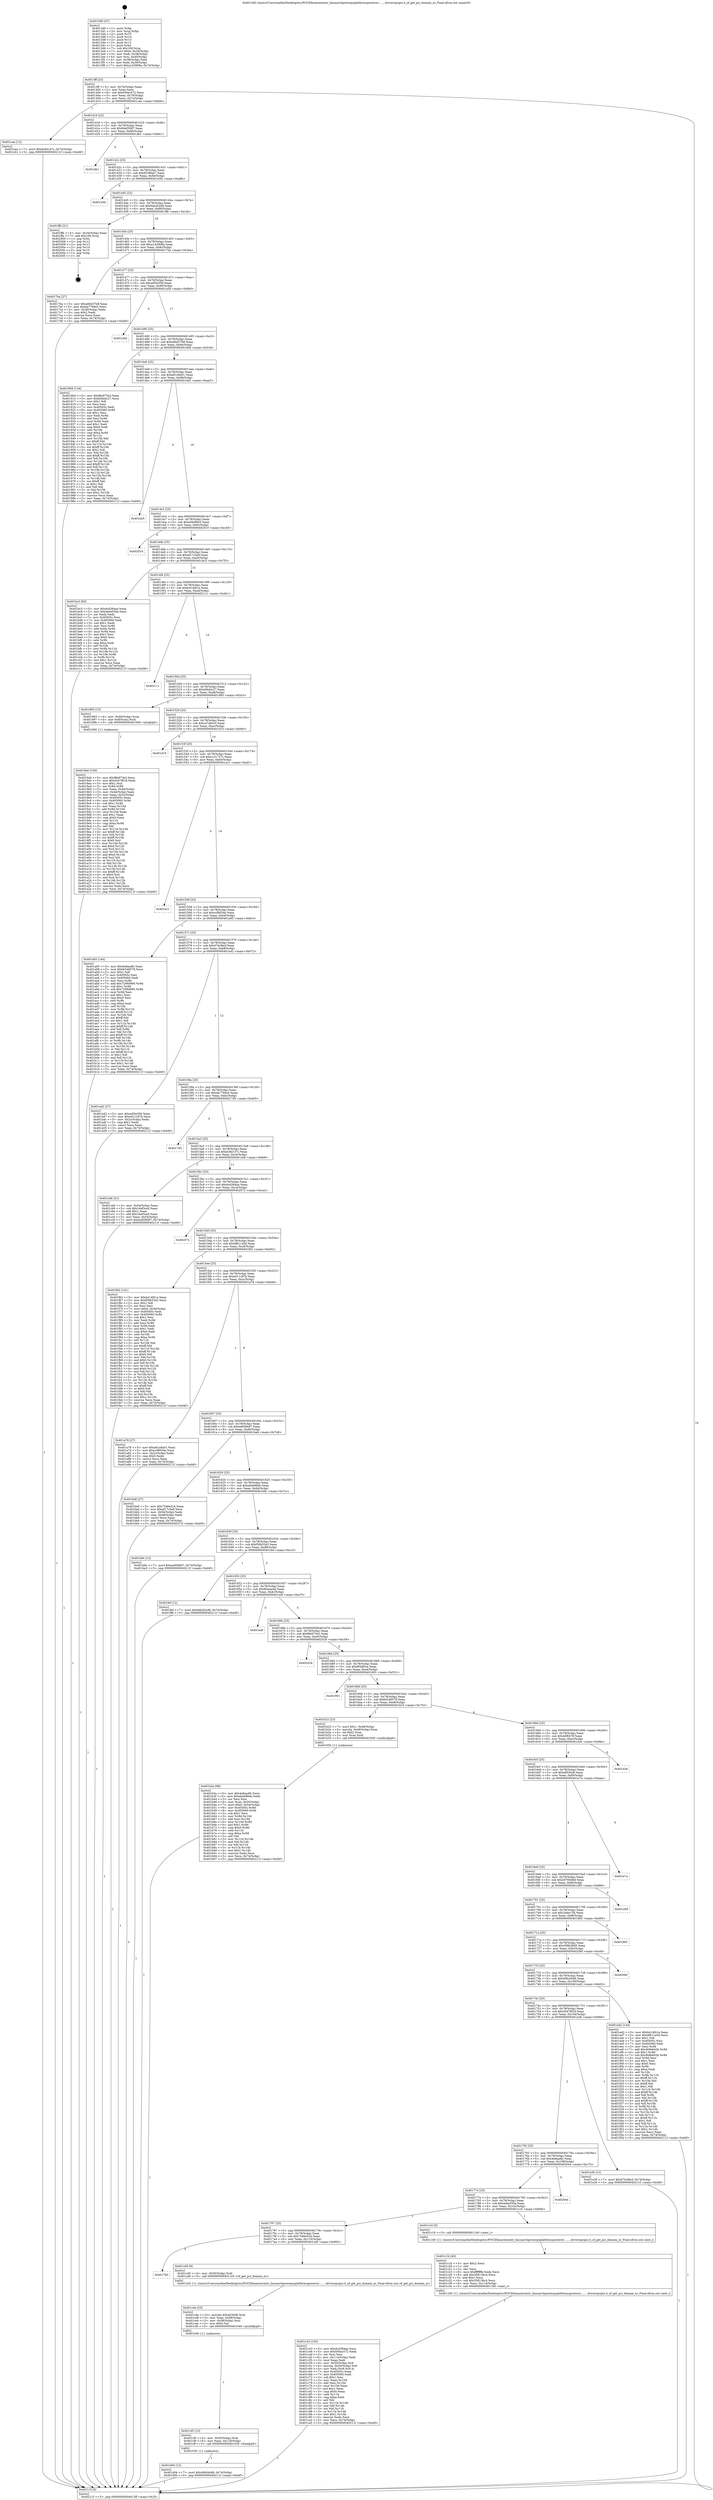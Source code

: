 digraph "0x4013d0" {
  label = "0x4013d0 (/mnt/c/Users/mathe/Desktop/tcc/POCII/binaries/extr_linuxarchpowerpcplatformspowernv........driverspcipci.h_of_get_pci_domain_nr_Final-ollvm.out::main(0))"
  labelloc = "t"
  node[shape=record]

  Entry [label="",width=0.3,height=0.3,shape=circle,fillcolor=black,style=filled]
  "0x4013ff" [label="{
     0x4013ff [23]\l
     | [instrs]\l
     &nbsp;&nbsp;0x4013ff \<+3\>: mov -0x74(%rbp),%eax\l
     &nbsp;&nbsp;0x401402 \<+2\>: mov %eax,%ecx\l
     &nbsp;&nbsp;0x401404 \<+6\>: sub $0x936ac572,%ecx\l
     &nbsp;&nbsp;0x40140a \<+3\>: mov %eax,-0x78(%rbp)\l
     &nbsp;&nbsp;0x40140d \<+3\>: mov %ecx,-0x7c(%rbp)\l
     &nbsp;&nbsp;0x401410 \<+6\>: je 0000000000401caa \<main+0x8da\>\l
  }"]
  "0x401caa" [label="{
     0x401caa [12]\l
     | [instrs]\l
     &nbsp;&nbsp;0x401caa \<+7\>: movl $0xdc8d147c,-0x74(%rbp)\l
     &nbsp;&nbsp;0x401cb1 \<+5\>: jmp 000000000040211f \<main+0xd4f\>\l
  }"]
  "0x401416" [label="{
     0x401416 [22]\l
     | [instrs]\l
     &nbsp;&nbsp;0x401416 \<+5\>: jmp 000000000040141b \<main+0x4b\>\l
     &nbsp;&nbsp;0x40141b \<+3\>: mov -0x78(%rbp),%eax\l
     &nbsp;&nbsp;0x40141e \<+5\>: sub $0x94ef39d7,%eax\l
     &nbsp;&nbsp;0x401423 \<+3\>: mov %eax,-0x80(%rbp)\l
     &nbsp;&nbsp;0x401426 \<+6\>: je 0000000000401db1 \<main+0x9e1\>\l
  }"]
  Exit [label="",width=0.3,height=0.3,shape=circle,fillcolor=black,style=filled,peripheries=2]
  "0x401db1" [label="{
     0x401db1\l
  }", style=dashed]
  "0x40142c" [label="{
     0x40142c [25]\l
     | [instrs]\l
     &nbsp;&nbsp;0x40142c \<+5\>: jmp 0000000000401431 \<main+0x61\>\l
     &nbsp;&nbsp;0x401431 \<+3\>: mov -0x78(%rbp),%eax\l
     &nbsp;&nbsp;0x401434 \<+5\>: sub $0x9538fae7,%eax\l
     &nbsp;&nbsp;0x401439 \<+6\>: mov %eax,-0x84(%rbp)\l
     &nbsp;&nbsp;0x40143f \<+6\>: je 0000000000401e5b \<main+0xa8b\>\l
  }"]
  "0x401d04" [label="{
     0x401d04 [12]\l
     | [instrs]\l
     &nbsp;&nbsp;0x401d04 \<+7\>: movl $0x406cb0d6,-0x74(%rbp)\l
     &nbsp;&nbsp;0x401d0b \<+5\>: jmp 000000000040211f \<main+0xd4f\>\l
  }"]
  "0x401e5b" [label="{
     0x401e5b\l
  }", style=dashed]
  "0x401445" [label="{
     0x401445 [25]\l
     | [instrs]\l
     &nbsp;&nbsp;0x401445 \<+5\>: jmp 000000000040144a \<main+0x7a\>\l
     &nbsp;&nbsp;0x40144a \<+3\>: mov -0x78(%rbp),%eax\l
     &nbsp;&nbsp;0x40144d \<+5\>: sub $0x9ab2b2d8,%eax\l
     &nbsp;&nbsp;0x401452 \<+6\>: mov %eax,-0x88(%rbp)\l
     &nbsp;&nbsp;0x401458 \<+6\>: je 0000000000401ffb \<main+0xc2b\>\l
  }"]
  "0x401cf5" [label="{
     0x401cf5 [15]\l
     | [instrs]\l
     &nbsp;&nbsp;0x401cf5 \<+4\>: mov -0x50(%rbp),%rdi\l
     &nbsp;&nbsp;0x401cf9 \<+6\>: mov %eax,-0x118(%rbp)\l
     &nbsp;&nbsp;0x401cff \<+5\>: call 0000000000401030 \<free@plt\>\l
     | [calls]\l
     &nbsp;&nbsp;0x401030 \{1\} (unknown)\l
  }"]
  "0x401ffb" [label="{
     0x401ffb [21]\l
     | [instrs]\l
     &nbsp;&nbsp;0x401ffb \<+3\>: mov -0x34(%rbp),%eax\l
     &nbsp;&nbsp;0x401ffe \<+7\>: add $0x108,%rsp\l
     &nbsp;&nbsp;0x402005 \<+1\>: pop %rbx\l
     &nbsp;&nbsp;0x402006 \<+2\>: pop %r12\l
     &nbsp;&nbsp;0x402008 \<+2\>: pop %r13\l
     &nbsp;&nbsp;0x40200a \<+2\>: pop %r14\l
     &nbsp;&nbsp;0x40200c \<+2\>: pop %r15\l
     &nbsp;&nbsp;0x40200e \<+1\>: pop %rbp\l
     &nbsp;&nbsp;0x40200f \<+1\>: ret\l
  }"]
  "0x40145e" [label="{
     0x40145e [25]\l
     | [instrs]\l
     &nbsp;&nbsp;0x40145e \<+5\>: jmp 0000000000401463 \<main+0x93\>\l
     &nbsp;&nbsp;0x401463 \<+3\>: mov -0x78(%rbp),%eax\l
     &nbsp;&nbsp;0x401466 \<+5\>: sub $0xa143908a,%eax\l
     &nbsp;&nbsp;0x40146b \<+6\>: mov %eax,-0x8c(%rbp)\l
     &nbsp;&nbsp;0x401471 \<+6\>: je 00000000004017ba \<main+0x3ea\>\l
  }"]
  "0x401cde" [label="{
     0x401cde [23]\l
     | [instrs]\l
     &nbsp;&nbsp;0x401cde \<+10\>: movabs $0x4030d6,%rdi\l
     &nbsp;&nbsp;0x401ce8 \<+3\>: mov %eax,-0x58(%rbp)\l
     &nbsp;&nbsp;0x401ceb \<+3\>: mov -0x58(%rbp),%esi\l
     &nbsp;&nbsp;0x401cee \<+2\>: mov $0x0,%al\l
     &nbsp;&nbsp;0x401cf0 \<+5\>: call 0000000000401040 \<printf@plt\>\l
     | [calls]\l
     &nbsp;&nbsp;0x401040 \{1\} (unknown)\l
  }"]
  "0x4017ba" [label="{
     0x4017ba [27]\l
     | [instrs]\l
     &nbsp;&nbsp;0x4017ba \<+5\>: mov $0xa6bd37b8,%eax\l
     &nbsp;&nbsp;0x4017bf \<+5\>: mov $0xda7794e5,%ecx\l
     &nbsp;&nbsp;0x4017c4 \<+3\>: mov -0x30(%rbp),%edx\l
     &nbsp;&nbsp;0x4017c7 \<+3\>: cmp $0x2,%edx\l
     &nbsp;&nbsp;0x4017ca \<+3\>: cmovne %ecx,%eax\l
     &nbsp;&nbsp;0x4017cd \<+3\>: mov %eax,-0x74(%rbp)\l
     &nbsp;&nbsp;0x4017d0 \<+5\>: jmp 000000000040211f \<main+0xd4f\>\l
  }"]
  "0x401477" [label="{
     0x401477 [25]\l
     | [instrs]\l
     &nbsp;&nbsp;0x401477 \<+5\>: jmp 000000000040147c \<main+0xac\>\l
     &nbsp;&nbsp;0x40147c \<+3\>: mov -0x78(%rbp),%eax\l
     &nbsp;&nbsp;0x40147f \<+5\>: sub $0xa4f3e356,%eax\l
     &nbsp;&nbsp;0x401484 \<+6\>: mov %eax,-0x90(%rbp)\l
     &nbsp;&nbsp;0x40148a \<+6\>: je 0000000000401a5d \<main+0x68d\>\l
  }"]
  "0x40211f" [label="{
     0x40211f [5]\l
     | [instrs]\l
     &nbsp;&nbsp;0x40211f \<+5\>: jmp 00000000004013ff \<main+0x2f\>\l
  }"]
  "0x4013d0" [label="{
     0x4013d0 [47]\l
     | [instrs]\l
     &nbsp;&nbsp;0x4013d0 \<+1\>: push %rbp\l
     &nbsp;&nbsp;0x4013d1 \<+3\>: mov %rsp,%rbp\l
     &nbsp;&nbsp;0x4013d4 \<+2\>: push %r15\l
     &nbsp;&nbsp;0x4013d6 \<+2\>: push %r14\l
     &nbsp;&nbsp;0x4013d8 \<+2\>: push %r13\l
     &nbsp;&nbsp;0x4013da \<+2\>: push %r12\l
     &nbsp;&nbsp;0x4013dc \<+1\>: push %rbx\l
     &nbsp;&nbsp;0x4013dd \<+7\>: sub $0x108,%rsp\l
     &nbsp;&nbsp;0x4013e4 \<+7\>: movl $0x0,-0x34(%rbp)\l
     &nbsp;&nbsp;0x4013eb \<+3\>: mov %edi,-0x38(%rbp)\l
     &nbsp;&nbsp;0x4013ee \<+4\>: mov %rsi,-0x40(%rbp)\l
     &nbsp;&nbsp;0x4013f2 \<+3\>: mov -0x38(%rbp),%edi\l
     &nbsp;&nbsp;0x4013f5 \<+3\>: mov %edi,-0x30(%rbp)\l
     &nbsp;&nbsp;0x4013f8 \<+7\>: movl $0xa143908a,-0x74(%rbp)\l
  }"]
  "0x4017b0" [label="{
     0x4017b0\l
  }", style=dashed]
  "0x401a5d" [label="{
     0x401a5d\l
  }", style=dashed]
  "0x401490" [label="{
     0x401490 [25]\l
     | [instrs]\l
     &nbsp;&nbsp;0x401490 \<+5\>: jmp 0000000000401495 \<main+0xc5\>\l
     &nbsp;&nbsp;0x401495 \<+3\>: mov -0x78(%rbp),%eax\l
     &nbsp;&nbsp;0x401498 \<+5\>: sub $0xa6bd37b8,%eax\l
     &nbsp;&nbsp;0x40149d \<+6\>: mov %eax,-0x94(%rbp)\l
     &nbsp;&nbsp;0x4014a3 \<+6\>: je 000000000040190d \<main+0x53d\>\l
  }"]
  "0x401cd5" [label="{
     0x401cd5 [9]\l
     | [instrs]\l
     &nbsp;&nbsp;0x401cd5 \<+4\>: mov -0x50(%rbp),%rdi\l
     &nbsp;&nbsp;0x401cd9 \<+5\>: call 00000000004013c0 \<of_get_pci_domain_nr\>\l
     | [calls]\l
     &nbsp;&nbsp;0x4013c0 \{1\} (/mnt/c/Users/mathe/Desktop/tcc/POCII/binaries/extr_linuxarchpowerpcplatformspowernv........driverspcipci.h_of_get_pci_domain_nr_Final-ollvm.out::of_get_pci_domain_nr)\l
  }"]
  "0x40190d" [label="{
     0x40190d [134]\l
     | [instrs]\l
     &nbsp;&nbsp;0x40190d \<+5\>: mov $0xf8e973e3,%eax\l
     &nbsp;&nbsp;0x401912 \<+5\>: mov $0xbf4d4c27,%ecx\l
     &nbsp;&nbsp;0x401917 \<+2\>: mov $0x1,%dl\l
     &nbsp;&nbsp;0x401919 \<+2\>: xor %esi,%esi\l
     &nbsp;&nbsp;0x40191b \<+7\>: mov 0x40505c,%edi\l
     &nbsp;&nbsp;0x401922 \<+8\>: mov 0x405060,%r8d\l
     &nbsp;&nbsp;0x40192a \<+3\>: sub $0x1,%esi\l
     &nbsp;&nbsp;0x40192d \<+3\>: mov %edi,%r9d\l
     &nbsp;&nbsp;0x401930 \<+3\>: add %esi,%r9d\l
     &nbsp;&nbsp;0x401933 \<+4\>: imul %r9d,%edi\l
     &nbsp;&nbsp;0x401937 \<+3\>: and $0x1,%edi\l
     &nbsp;&nbsp;0x40193a \<+3\>: cmp $0x0,%edi\l
     &nbsp;&nbsp;0x40193d \<+4\>: sete %r10b\l
     &nbsp;&nbsp;0x401941 \<+4\>: cmp $0xa,%r8d\l
     &nbsp;&nbsp;0x401945 \<+4\>: setl %r11b\l
     &nbsp;&nbsp;0x401949 \<+3\>: mov %r10b,%bl\l
     &nbsp;&nbsp;0x40194c \<+3\>: xor $0xff,%bl\l
     &nbsp;&nbsp;0x40194f \<+3\>: mov %r11b,%r14b\l
     &nbsp;&nbsp;0x401952 \<+4\>: xor $0xff,%r14b\l
     &nbsp;&nbsp;0x401956 \<+3\>: xor $0x1,%dl\l
     &nbsp;&nbsp;0x401959 \<+3\>: mov %bl,%r15b\l
     &nbsp;&nbsp;0x40195c \<+4\>: and $0xff,%r15b\l
     &nbsp;&nbsp;0x401960 \<+3\>: and %dl,%r10b\l
     &nbsp;&nbsp;0x401963 \<+3\>: mov %r14b,%r12b\l
     &nbsp;&nbsp;0x401966 \<+4\>: and $0xff,%r12b\l
     &nbsp;&nbsp;0x40196a \<+3\>: and %dl,%r11b\l
     &nbsp;&nbsp;0x40196d \<+3\>: or %r10b,%r15b\l
     &nbsp;&nbsp;0x401970 \<+3\>: or %r11b,%r12b\l
     &nbsp;&nbsp;0x401973 \<+3\>: xor %r12b,%r15b\l
     &nbsp;&nbsp;0x401976 \<+3\>: or %r14b,%bl\l
     &nbsp;&nbsp;0x401979 \<+3\>: xor $0xff,%bl\l
     &nbsp;&nbsp;0x40197c \<+3\>: or $0x1,%dl\l
     &nbsp;&nbsp;0x40197f \<+2\>: and %dl,%bl\l
     &nbsp;&nbsp;0x401981 \<+3\>: or %bl,%r15b\l
     &nbsp;&nbsp;0x401984 \<+4\>: test $0x1,%r15b\l
     &nbsp;&nbsp;0x401988 \<+3\>: cmovne %ecx,%eax\l
     &nbsp;&nbsp;0x40198b \<+3\>: mov %eax,-0x74(%rbp)\l
     &nbsp;&nbsp;0x40198e \<+5\>: jmp 000000000040211f \<main+0xd4f\>\l
  }"]
  "0x4014a9" [label="{
     0x4014a9 [25]\l
     | [instrs]\l
     &nbsp;&nbsp;0x4014a9 \<+5\>: jmp 00000000004014ae \<main+0xde\>\l
     &nbsp;&nbsp;0x4014ae \<+3\>: mov -0x78(%rbp),%eax\l
     &nbsp;&nbsp;0x4014b1 \<+5\>: sub $0xa81a9a01,%eax\l
     &nbsp;&nbsp;0x4014b6 \<+6\>: mov %eax,-0x98(%rbp)\l
     &nbsp;&nbsp;0x4014bc \<+6\>: je 0000000000401eb5 \<main+0xae5\>\l
  }"]
  "0x401c43" [label="{
     0x401c43 [103]\l
     | [instrs]\l
     &nbsp;&nbsp;0x401c43 \<+5\>: mov $0xdcd384ae,%ecx\l
     &nbsp;&nbsp;0x401c48 \<+5\>: mov $0x936ac572,%edx\l
     &nbsp;&nbsp;0x401c4d \<+2\>: xor %esi,%esi\l
     &nbsp;&nbsp;0x401c4f \<+6\>: mov -0x114(%rbp),%edi\l
     &nbsp;&nbsp;0x401c55 \<+3\>: imul %eax,%edi\l
     &nbsp;&nbsp;0x401c58 \<+4\>: mov -0x50(%rbp),%r8\l
     &nbsp;&nbsp;0x401c5c \<+4\>: movslq -0x54(%rbp),%r9\l
     &nbsp;&nbsp;0x401c60 \<+4\>: mov %edi,(%r8,%r9,4)\l
     &nbsp;&nbsp;0x401c64 \<+7\>: mov 0x40505c,%eax\l
     &nbsp;&nbsp;0x401c6b \<+7\>: mov 0x405060,%edi\l
     &nbsp;&nbsp;0x401c72 \<+3\>: sub $0x1,%esi\l
     &nbsp;&nbsp;0x401c75 \<+3\>: mov %eax,%r10d\l
     &nbsp;&nbsp;0x401c78 \<+3\>: add %esi,%r10d\l
     &nbsp;&nbsp;0x401c7b \<+4\>: imul %r10d,%eax\l
     &nbsp;&nbsp;0x401c7f \<+3\>: and $0x1,%eax\l
     &nbsp;&nbsp;0x401c82 \<+3\>: cmp $0x0,%eax\l
     &nbsp;&nbsp;0x401c85 \<+4\>: sete %r11b\l
     &nbsp;&nbsp;0x401c89 \<+3\>: cmp $0xa,%edi\l
     &nbsp;&nbsp;0x401c8c \<+3\>: setl %bl\l
     &nbsp;&nbsp;0x401c8f \<+3\>: mov %r11b,%r14b\l
     &nbsp;&nbsp;0x401c92 \<+3\>: and %bl,%r14b\l
     &nbsp;&nbsp;0x401c95 \<+3\>: xor %bl,%r11b\l
     &nbsp;&nbsp;0x401c98 \<+3\>: or %r11b,%r14b\l
     &nbsp;&nbsp;0x401c9b \<+4\>: test $0x1,%r14b\l
     &nbsp;&nbsp;0x401c9f \<+3\>: cmovne %edx,%ecx\l
     &nbsp;&nbsp;0x401ca2 \<+3\>: mov %ecx,-0x74(%rbp)\l
     &nbsp;&nbsp;0x401ca5 \<+5\>: jmp 000000000040211f \<main+0xd4f\>\l
  }"]
  "0x401eb5" [label="{
     0x401eb5\l
  }", style=dashed]
  "0x4014c2" [label="{
     0x4014c2 [25]\l
     | [instrs]\l
     &nbsp;&nbsp;0x4014c2 \<+5\>: jmp 00000000004014c7 \<main+0xf7\>\l
     &nbsp;&nbsp;0x4014c7 \<+3\>: mov -0x78(%rbp),%eax\l
     &nbsp;&nbsp;0x4014ca \<+5\>: sub $0xa94df9e3,%eax\l
     &nbsp;&nbsp;0x4014cf \<+6\>: mov %eax,-0x9c(%rbp)\l
     &nbsp;&nbsp;0x4014d5 \<+6\>: je 0000000000402010 \<main+0xc40\>\l
  }"]
  "0x401c1b" [label="{
     0x401c1b [40]\l
     | [instrs]\l
     &nbsp;&nbsp;0x401c1b \<+5\>: mov $0x2,%ecx\l
     &nbsp;&nbsp;0x401c20 \<+1\>: cltd\l
     &nbsp;&nbsp;0x401c21 \<+2\>: idiv %ecx\l
     &nbsp;&nbsp;0x401c23 \<+6\>: imul $0xfffffffe,%edx,%ecx\l
     &nbsp;&nbsp;0x401c29 \<+6\>: add $0x358136c4,%ecx\l
     &nbsp;&nbsp;0x401c2f \<+3\>: add $0x1,%ecx\l
     &nbsp;&nbsp;0x401c32 \<+6\>: sub $0x358136c4,%ecx\l
     &nbsp;&nbsp;0x401c38 \<+6\>: mov %ecx,-0x114(%rbp)\l
     &nbsp;&nbsp;0x401c3e \<+5\>: call 0000000000401160 \<next_i\>\l
     | [calls]\l
     &nbsp;&nbsp;0x401160 \{1\} (/mnt/c/Users/mathe/Desktop/tcc/POCII/binaries/extr_linuxarchpowerpcplatformspowernv........driverspcipci.h_of_get_pci_domain_nr_Final-ollvm.out::next_i)\l
  }"]
  "0x402010" [label="{
     0x402010\l
  }", style=dashed]
  "0x4014db" [label="{
     0x4014db [25]\l
     | [instrs]\l
     &nbsp;&nbsp;0x4014db \<+5\>: jmp 00000000004014e0 \<main+0x110\>\l
     &nbsp;&nbsp;0x4014e0 \<+3\>: mov -0x78(%rbp),%eax\l
     &nbsp;&nbsp;0x4014e3 \<+5\>: sub $0xaf17c5a9,%eax\l
     &nbsp;&nbsp;0x4014e8 \<+6\>: mov %eax,-0xa0(%rbp)\l
     &nbsp;&nbsp;0x4014ee \<+6\>: je 0000000000401bc3 \<main+0x7f3\>\l
  }"]
  "0x401797" [label="{
     0x401797 [25]\l
     | [instrs]\l
     &nbsp;&nbsp;0x401797 \<+5\>: jmp 000000000040179c \<main+0x3cc\>\l
     &nbsp;&nbsp;0x40179c \<+3\>: mov -0x78(%rbp),%eax\l
     &nbsp;&nbsp;0x40179f \<+5\>: sub $0x7346e524,%eax\l
     &nbsp;&nbsp;0x4017a4 \<+6\>: mov %eax,-0x110(%rbp)\l
     &nbsp;&nbsp;0x4017aa \<+6\>: je 0000000000401cd5 \<main+0x905\>\l
  }"]
  "0x401bc3" [label="{
     0x401bc3 [83]\l
     | [instrs]\l
     &nbsp;&nbsp;0x401bc3 \<+5\>: mov $0xdcd384ae,%eax\l
     &nbsp;&nbsp;0x401bc8 \<+5\>: mov $0x4eba550a,%ecx\l
     &nbsp;&nbsp;0x401bcd \<+2\>: xor %edx,%edx\l
     &nbsp;&nbsp;0x401bcf \<+7\>: mov 0x40505c,%esi\l
     &nbsp;&nbsp;0x401bd6 \<+7\>: mov 0x405060,%edi\l
     &nbsp;&nbsp;0x401bdd \<+3\>: sub $0x1,%edx\l
     &nbsp;&nbsp;0x401be0 \<+3\>: mov %esi,%r8d\l
     &nbsp;&nbsp;0x401be3 \<+3\>: add %edx,%r8d\l
     &nbsp;&nbsp;0x401be6 \<+4\>: imul %r8d,%esi\l
     &nbsp;&nbsp;0x401bea \<+3\>: and $0x1,%esi\l
     &nbsp;&nbsp;0x401bed \<+3\>: cmp $0x0,%esi\l
     &nbsp;&nbsp;0x401bf0 \<+4\>: sete %r9b\l
     &nbsp;&nbsp;0x401bf4 \<+3\>: cmp $0xa,%edi\l
     &nbsp;&nbsp;0x401bf7 \<+4\>: setl %r10b\l
     &nbsp;&nbsp;0x401bfb \<+3\>: mov %r9b,%r11b\l
     &nbsp;&nbsp;0x401bfe \<+3\>: and %r10b,%r11b\l
     &nbsp;&nbsp;0x401c01 \<+3\>: xor %r10b,%r9b\l
     &nbsp;&nbsp;0x401c04 \<+3\>: or %r9b,%r11b\l
     &nbsp;&nbsp;0x401c07 \<+4\>: test $0x1,%r11b\l
     &nbsp;&nbsp;0x401c0b \<+3\>: cmovne %ecx,%eax\l
     &nbsp;&nbsp;0x401c0e \<+3\>: mov %eax,-0x74(%rbp)\l
     &nbsp;&nbsp;0x401c11 \<+5\>: jmp 000000000040211f \<main+0xd4f\>\l
  }"]
  "0x4014f4" [label="{
     0x4014f4 [25]\l
     | [instrs]\l
     &nbsp;&nbsp;0x4014f4 \<+5\>: jmp 00000000004014f9 \<main+0x129\>\l
     &nbsp;&nbsp;0x4014f9 \<+3\>: mov -0x78(%rbp),%eax\l
     &nbsp;&nbsp;0x4014fc \<+5\>: sub $0xb414f41a,%eax\l
     &nbsp;&nbsp;0x401501 \<+6\>: mov %eax,-0xa4(%rbp)\l
     &nbsp;&nbsp;0x401507 \<+6\>: je 0000000000402111 \<main+0xd41\>\l
  }"]
  "0x401c16" [label="{
     0x401c16 [5]\l
     | [instrs]\l
     &nbsp;&nbsp;0x401c16 \<+5\>: call 0000000000401160 \<next_i\>\l
     | [calls]\l
     &nbsp;&nbsp;0x401160 \{1\} (/mnt/c/Users/mathe/Desktop/tcc/POCII/binaries/extr_linuxarchpowerpcplatformspowernv........driverspcipci.h_of_get_pci_domain_nr_Final-ollvm.out::next_i)\l
  }"]
  "0x402111" [label="{
     0x402111\l
  }", style=dashed]
  "0x40150d" [label="{
     0x40150d [25]\l
     | [instrs]\l
     &nbsp;&nbsp;0x40150d \<+5\>: jmp 0000000000401512 \<main+0x142\>\l
     &nbsp;&nbsp;0x401512 \<+3\>: mov -0x78(%rbp),%eax\l
     &nbsp;&nbsp;0x401515 \<+5\>: sub $0xbf4d4c27,%eax\l
     &nbsp;&nbsp;0x40151a \<+6\>: mov %eax,-0xa8(%rbp)\l
     &nbsp;&nbsp;0x401520 \<+6\>: je 0000000000401993 \<main+0x5c3\>\l
  }"]
  "0x40177e" [label="{
     0x40177e [25]\l
     | [instrs]\l
     &nbsp;&nbsp;0x40177e \<+5\>: jmp 0000000000401783 \<main+0x3b3\>\l
     &nbsp;&nbsp;0x401783 \<+3\>: mov -0x78(%rbp),%eax\l
     &nbsp;&nbsp;0x401786 \<+5\>: sub $0x4eba550a,%eax\l
     &nbsp;&nbsp;0x40178b \<+6\>: mov %eax,-0x10c(%rbp)\l
     &nbsp;&nbsp;0x401791 \<+6\>: je 0000000000401c16 \<main+0x846\>\l
  }"]
  "0x401993" [label="{
     0x401993 [13]\l
     | [instrs]\l
     &nbsp;&nbsp;0x401993 \<+4\>: mov -0x40(%rbp),%rax\l
     &nbsp;&nbsp;0x401997 \<+4\>: mov 0x8(%rax),%rdi\l
     &nbsp;&nbsp;0x40199b \<+5\>: call 0000000000401060 \<atoi@plt\>\l
     | [calls]\l
     &nbsp;&nbsp;0x401060 \{1\} (unknown)\l
  }"]
  "0x401526" [label="{
     0x401526 [25]\l
     | [instrs]\l
     &nbsp;&nbsp;0x401526 \<+5\>: jmp 000000000040152b \<main+0x15b\>\l
     &nbsp;&nbsp;0x40152b \<+3\>: mov -0x78(%rbp),%eax\l
     &nbsp;&nbsp;0x40152e \<+5\>: sub $0xca7a83c5,%eax\l
     &nbsp;&nbsp;0x401533 \<+6\>: mov %eax,-0xac(%rbp)\l
     &nbsp;&nbsp;0x401539 \<+6\>: je 0000000000401d10 \<main+0x940\>\l
  }"]
  "0x4019a0" [label="{
     0x4019a0 [150]\l
     | [instrs]\l
     &nbsp;&nbsp;0x4019a0 \<+5\>: mov $0xf8e973e3,%ecx\l
     &nbsp;&nbsp;0x4019a5 \<+5\>: mov $0x45d78f18,%edx\l
     &nbsp;&nbsp;0x4019aa \<+3\>: mov $0x1,%sil\l
     &nbsp;&nbsp;0x4019ad \<+3\>: xor %r8d,%r8d\l
     &nbsp;&nbsp;0x4019b0 \<+3\>: mov %eax,-0x44(%rbp)\l
     &nbsp;&nbsp;0x4019b3 \<+3\>: mov -0x44(%rbp),%eax\l
     &nbsp;&nbsp;0x4019b6 \<+3\>: mov %eax,-0x2c(%rbp)\l
     &nbsp;&nbsp;0x4019b9 \<+7\>: mov 0x40505c,%eax\l
     &nbsp;&nbsp;0x4019c0 \<+8\>: mov 0x405060,%r9d\l
     &nbsp;&nbsp;0x4019c8 \<+4\>: sub $0x1,%r8d\l
     &nbsp;&nbsp;0x4019cc \<+3\>: mov %eax,%r10d\l
     &nbsp;&nbsp;0x4019cf \<+3\>: add %r8d,%r10d\l
     &nbsp;&nbsp;0x4019d2 \<+4\>: imul %r10d,%eax\l
     &nbsp;&nbsp;0x4019d6 \<+3\>: and $0x1,%eax\l
     &nbsp;&nbsp;0x4019d9 \<+3\>: cmp $0x0,%eax\l
     &nbsp;&nbsp;0x4019dc \<+4\>: sete %r11b\l
     &nbsp;&nbsp;0x4019e0 \<+4\>: cmp $0xa,%r9d\l
     &nbsp;&nbsp;0x4019e4 \<+3\>: setl %bl\l
     &nbsp;&nbsp;0x4019e7 \<+3\>: mov %r11b,%r14b\l
     &nbsp;&nbsp;0x4019ea \<+4\>: xor $0xff,%r14b\l
     &nbsp;&nbsp;0x4019ee \<+3\>: mov %bl,%r15b\l
     &nbsp;&nbsp;0x4019f1 \<+4\>: xor $0xff,%r15b\l
     &nbsp;&nbsp;0x4019f5 \<+4\>: xor $0x0,%sil\l
     &nbsp;&nbsp;0x4019f9 \<+3\>: mov %r14b,%r12b\l
     &nbsp;&nbsp;0x4019fc \<+4\>: and $0x0,%r12b\l
     &nbsp;&nbsp;0x401a00 \<+3\>: and %sil,%r11b\l
     &nbsp;&nbsp;0x401a03 \<+3\>: mov %r15b,%r13b\l
     &nbsp;&nbsp;0x401a06 \<+4\>: and $0x0,%r13b\l
     &nbsp;&nbsp;0x401a0a \<+3\>: and %sil,%bl\l
     &nbsp;&nbsp;0x401a0d \<+3\>: or %r11b,%r12b\l
     &nbsp;&nbsp;0x401a10 \<+3\>: or %bl,%r13b\l
     &nbsp;&nbsp;0x401a13 \<+3\>: xor %r13b,%r12b\l
     &nbsp;&nbsp;0x401a16 \<+3\>: or %r15b,%r14b\l
     &nbsp;&nbsp;0x401a19 \<+4\>: xor $0xff,%r14b\l
     &nbsp;&nbsp;0x401a1d \<+4\>: or $0x0,%sil\l
     &nbsp;&nbsp;0x401a21 \<+3\>: and %sil,%r14b\l
     &nbsp;&nbsp;0x401a24 \<+3\>: or %r14b,%r12b\l
     &nbsp;&nbsp;0x401a27 \<+4\>: test $0x1,%r12b\l
     &nbsp;&nbsp;0x401a2b \<+3\>: cmovne %edx,%ecx\l
     &nbsp;&nbsp;0x401a2e \<+3\>: mov %ecx,-0x74(%rbp)\l
     &nbsp;&nbsp;0x401a31 \<+5\>: jmp 000000000040211f \<main+0xd4f\>\l
  }"]
  "0x402044" [label="{
     0x402044\l
  }", style=dashed]
  "0x401d10" [label="{
     0x401d10\l
  }", style=dashed]
  "0x40153f" [label="{
     0x40153f [25]\l
     | [instrs]\l
     &nbsp;&nbsp;0x40153f \<+5\>: jmp 0000000000401544 \<main+0x174\>\l
     &nbsp;&nbsp;0x401544 \<+3\>: mov -0x78(%rbp),%eax\l
     &nbsp;&nbsp;0x401547 \<+5\>: sub $0xcc31727c,%eax\l
     &nbsp;&nbsp;0x40154c \<+6\>: mov %eax,-0xb0(%rbp)\l
     &nbsp;&nbsp;0x401552 \<+6\>: je 0000000000401ec1 \<main+0xaf1\>\l
  }"]
  "0x401b3a" [label="{
     0x401b3a [98]\l
     | [instrs]\l
     &nbsp;&nbsp;0x401b3a \<+5\>: mov $0x4e8aadfc,%ecx\l
     &nbsp;&nbsp;0x401b3f \<+5\>: mov $0xebeb96eb,%edx\l
     &nbsp;&nbsp;0x401b44 \<+2\>: xor %esi,%esi\l
     &nbsp;&nbsp;0x401b46 \<+4\>: mov %rax,-0x50(%rbp)\l
     &nbsp;&nbsp;0x401b4a \<+7\>: movl $0x0,-0x54(%rbp)\l
     &nbsp;&nbsp;0x401b51 \<+8\>: mov 0x40505c,%r8d\l
     &nbsp;&nbsp;0x401b59 \<+8\>: mov 0x405060,%r9d\l
     &nbsp;&nbsp;0x401b61 \<+3\>: sub $0x1,%esi\l
     &nbsp;&nbsp;0x401b64 \<+3\>: mov %r8d,%r10d\l
     &nbsp;&nbsp;0x401b67 \<+3\>: add %esi,%r10d\l
     &nbsp;&nbsp;0x401b6a \<+4\>: imul %r10d,%r8d\l
     &nbsp;&nbsp;0x401b6e \<+4\>: and $0x1,%r8d\l
     &nbsp;&nbsp;0x401b72 \<+4\>: cmp $0x0,%r8d\l
     &nbsp;&nbsp;0x401b76 \<+4\>: sete %r11b\l
     &nbsp;&nbsp;0x401b7a \<+4\>: cmp $0xa,%r9d\l
     &nbsp;&nbsp;0x401b7e \<+3\>: setl %bl\l
     &nbsp;&nbsp;0x401b81 \<+3\>: mov %r11b,%r14b\l
     &nbsp;&nbsp;0x401b84 \<+3\>: and %bl,%r14b\l
     &nbsp;&nbsp;0x401b87 \<+3\>: xor %bl,%r11b\l
     &nbsp;&nbsp;0x401b8a \<+3\>: or %r11b,%r14b\l
     &nbsp;&nbsp;0x401b8d \<+4\>: test $0x1,%r14b\l
     &nbsp;&nbsp;0x401b91 \<+3\>: cmovne %edx,%ecx\l
     &nbsp;&nbsp;0x401b94 \<+3\>: mov %ecx,-0x74(%rbp)\l
     &nbsp;&nbsp;0x401b97 \<+5\>: jmp 000000000040211f \<main+0xd4f\>\l
  }"]
  "0x401ec1" [label="{
     0x401ec1\l
  }", style=dashed]
  "0x401558" [label="{
     0x401558 [25]\l
     | [instrs]\l
     &nbsp;&nbsp;0x401558 \<+5\>: jmp 000000000040155d \<main+0x18d\>\l
     &nbsp;&nbsp;0x40155d \<+3\>: mov -0x78(%rbp),%eax\l
     &nbsp;&nbsp;0x401560 \<+5\>: sub $0xccf8034e,%eax\l
     &nbsp;&nbsp;0x401565 \<+6\>: mov %eax,-0xb4(%rbp)\l
     &nbsp;&nbsp;0x40156b \<+6\>: je 0000000000401a93 \<main+0x6c3\>\l
  }"]
  "0x401765" [label="{
     0x401765 [25]\l
     | [instrs]\l
     &nbsp;&nbsp;0x401765 \<+5\>: jmp 000000000040176a \<main+0x39a\>\l
     &nbsp;&nbsp;0x40176a \<+3\>: mov -0x78(%rbp),%eax\l
     &nbsp;&nbsp;0x40176d \<+5\>: sub $0x4e8aadfc,%eax\l
     &nbsp;&nbsp;0x401772 \<+6\>: mov %eax,-0x108(%rbp)\l
     &nbsp;&nbsp;0x401778 \<+6\>: je 0000000000402044 \<main+0xc74\>\l
  }"]
  "0x401a93" [label="{
     0x401a93 [144]\l
     | [instrs]\l
     &nbsp;&nbsp;0x401a93 \<+5\>: mov $0x4e8aadfc,%eax\l
     &nbsp;&nbsp;0x401a98 \<+5\>: mov $0xfe548578,%ecx\l
     &nbsp;&nbsp;0x401a9d \<+2\>: mov $0x1,%dl\l
     &nbsp;&nbsp;0x401a9f \<+7\>: mov 0x40505c,%esi\l
     &nbsp;&nbsp;0x401aa6 \<+7\>: mov 0x405060,%edi\l
     &nbsp;&nbsp;0x401aad \<+3\>: mov %esi,%r8d\l
     &nbsp;&nbsp;0x401ab0 \<+7\>: add $0x7299d990,%r8d\l
     &nbsp;&nbsp;0x401ab7 \<+4\>: sub $0x1,%r8d\l
     &nbsp;&nbsp;0x401abb \<+7\>: sub $0x7299d990,%r8d\l
     &nbsp;&nbsp;0x401ac2 \<+4\>: imul %r8d,%esi\l
     &nbsp;&nbsp;0x401ac6 \<+3\>: and $0x1,%esi\l
     &nbsp;&nbsp;0x401ac9 \<+3\>: cmp $0x0,%esi\l
     &nbsp;&nbsp;0x401acc \<+4\>: sete %r9b\l
     &nbsp;&nbsp;0x401ad0 \<+3\>: cmp $0xa,%edi\l
     &nbsp;&nbsp;0x401ad3 \<+4\>: setl %r10b\l
     &nbsp;&nbsp;0x401ad7 \<+3\>: mov %r9b,%r11b\l
     &nbsp;&nbsp;0x401ada \<+4\>: xor $0xff,%r11b\l
     &nbsp;&nbsp;0x401ade \<+3\>: mov %r10b,%bl\l
     &nbsp;&nbsp;0x401ae1 \<+3\>: xor $0xff,%bl\l
     &nbsp;&nbsp;0x401ae4 \<+3\>: xor $0x1,%dl\l
     &nbsp;&nbsp;0x401ae7 \<+3\>: mov %r11b,%r14b\l
     &nbsp;&nbsp;0x401aea \<+4\>: and $0xff,%r14b\l
     &nbsp;&nbsp;0x401aee \<+3\>: and %dl,%r9b\l
     &nbsp;&nbsp;0x401af1 \<+3\>: mov %bl,%r15b\l
     &nbsp;&nbsp;0x401af4 \<+4\>: and $0xff,%r15b\l
     &nbsp;&nbsp;0x401af8 \<+3\>: and %dl,%r10b\l
     &nbsp;&nbsp;0x401afb \<+3\>: or %r9b,%r14b\l
     &nbsp;&nbsp;0x401afe \<+3\>: or %r10b,%r15b\l
     &nbsp;&nbsp;0x401b01 \<+3\>: xor %r15b,%r14b\l
     &nbsp;&nbsp;0x401b04 \<+3\>: or %bl,%r11b\l
     &nbsp;&nbsp;0x401b07 \<+4\>: xor $0xff,%r11b\l
     &nbsp;&nbsp;0x401b0b \<+3\>: or $0x1,%dl\l
     &nbsp;&nbsp;0x401b0e \<+3\>: and %dl,%r11b\l
     &nbsp;&nbsp;0x401b11 \<+3\>: or %r11b,%r14b\l
     &nbsp;&nbsp;0x401b14 \<+4\>: test $0x1,%r14b\l
     &nbsp;&nbsp;0x401b18 \<+3\>: cmovne %ecx,%eax\l
     &nbsp;&nbsp;0x401b1b \<+3\>: mov %eax,-0x74(%rbp)\l
     &nbsp;&nbsp;0x401b1e \<+5\>: jmp 000000000040211f \<main+0xd4f\>\l
  }"]
  "0x401571" [label="{
     0x401571 [25]\l
     | [instrs]\l
     &nbsp;&nbsp;0x401571 \<+5\>: jmp 0000000000401576 \<main+0x1a6\>\l
     &nbsp;&nbsp;0x401576 \<+3\>: mov -0x78(%rbp),%eax\l
     &nbsp;&nbsp;0x401579 \<+5\>: sub $0xd74c9bcf,%eax\l
     &nbsp;&nbsp;0x40157e \<+6\>: mov %eax,-0xb8(%rbp)\l
     &nbsp;&nbsp;0x401584 \<+6\>: je 0000000000401a42 \<main+0x672\>\l
  }"]
  "0x401a36" [label="{
     0x401a36 [12]\l
     | [instrs]\l
     &nbsp;&nbsp;0x401a36 \<+7\>: movl $0xd74c9bcf,-0x74(%rbp)\l
     &nbsp;&nbsp;0x401a3d \<+5\>: jmp 000000000040211f \<main+0xd4f\>\l
  }"]
  "0x401a42" [label="{
     0x401a42 [27]\l
     | [instrs]\l
     &nbsp;&nbsp;0x401a42 \<+5\>: mov $0xa4f3e356,%eax\l
     &nbsp;&nbsp;0x401a47 \<+5\>: mov $0xe011c87b,%ecx\l
     &nbsp;&nbsp;0x401a4c \<+3\>: mov -0x2c(%rbp),%edx\l
     &nbsp;&nbsp;0x401a4f \<+3\>: cmp $0x1,%edx\l
     &nbsp;&nbsp;0x401a52 \<+3\>: cmovl %ecx,%eax\l
     &nbsp;&nbsp;0x401a55 \<+3\>: mov %eax,-0x74(%rbp)\l
     &nbsp;&nbsp;0x401a58 \<+5\>: jmp 000000000040211f \<main+0xd4f\>\l
  }"]
  "0x40158a" [label="{
     0x40158a [25]\l
     | [instrs]\l
     &nbsp;&nbsp;0x40158a \<+5\>: jmp 000000000040158f \<main+0x1bf\>\l
     &nbsp;&nbsp;0x40158f \<+3\>: mov -0x78(%rbp),%eax\l
     &nbsp;&nbsp;0x401592 \<+5\>: sub $0xda7794e5,%eax\l
     &nbsp;&nbsp;0x401597 \<+6\>: mov %eax,-0xbc(%rbp)\l
     &nbsp;&nbsp;0x40159d \<+6\>: je 00000000004017d5 \<main+0x405\>\l
  }"]
  "0x40174c" [label="{
     0x40174c [25]\l
     | [instrs]\l
     &nbsp;&nbsp;0x40174c \<+5\>: jmp 0000000000401751 \<main+0x381\>\l
     &nbsp;&nbsp;0x401751 \<+3\>: mov -0x78(%rbp),%eax\l
     &nbsp;&nbsp;0x401754 \<+5\>: sub $0x45d78f18,%eax\l
     &nbsp;&nbsp;0x401759 \<+6\>: mov %eax,-0x104(%rbp)\l
     &nbsp;&nbsp;0x40175f \<+6\>: je 0000000000401a36 \<main+0x666\>\l
  }"]
  "0x4017d5" [label="{
     0x4017d5\l
  }", style=dashed]
  "0x4015a3" [label="{
     0x4015a3 [25]\l
     | [instrs]\l
     &nbsp;&nbsp;0x4015a3 \<+5\>: jmp 00000000004015a8 \<main+0x1d8\>\l
     &nbsp;&nbsp;0x4015a8 \<+3\>: mov -0x78(%rbp),%eax\l
     &nbsp;&nbsp;0x4015ab \<+5\>: sub $0xdc8d147c,%eax\l
     &nbsp;&nbsp;0x4015b0 \<+6\>: mov %eax,-0xc0(%rbp)\l
     &nbsp;&nbsp;0x4015b6 \<+6\>: je 0000000000401cb6 \<main+0x8e6\>\l
  }"]
  "0x401ed2" [label="{
     0x401ed2 [144]\l
     | [instrs]\l
     &nbsp;&nbsp;0x401ed2 \<+5\>: mov $0xb414f41a,%eax\l
     &nbsp;&nbsp;0x401ed7 \<+5\>: mov $0xdf611e5d,%ecx\l
     &nbsp;&nbsp;0x401edc \<+2\>: mov $0x1,%dl\l
     &nbsp;&nbsp;0x401ede \<+7\>: mov 0x40505c,%esi\l
     &nbsp;&nbsp;0x401ee5 \<+7\>: mov 0x405060,%edi\l
     &nbsp;&nbsp;0x401eec \<+3\>: mov %esi,%r8d\l
     &nbsp;&nbsp;0x401eef \<+7\>: add $0x4b9e642b,%r8d\l
     &nbsp;&nbsp;0x401ef6 \<+4\>: sub $0x1,%r8d\l
     &nbsp;&nbsp;0x401efa \<+7\>: sub $0x4b9e642b,%r8d\l
     &nbsp;&nbsp;0x401f01 \<+4\>: imul %r8d,%esi\l
     &nbsp;&nbsp;0x401f05 \<+3\>: and $0x1,%esi\l
     &nbsp;&nbsp;0x401f08 \<+3\>: cmp $0x0,%esi\l
     &nbsp;&nbsp;0x401f0b \<+4\>: sete %r9b\l
     &nbsp;&nbsp;0x401f0f \<+3\>: cmp $0xa,%edi\l
     &nbsp;&nbsp;0x401f12 \<+4\>: setl %r10b\l
     &nbsp;&nbsp;0x401f16 \<+3\>: mov %r9b,%r11b\l
     &nbsp;&nbsp;0x401f19 \<+4\>: xor $0xff,%r11b\l
     &nbsp;&nbsp;0x401f1d \<+3\>: mov %r10b,%bl\l
     &nbsp;&nbsp;0x401f20 \<+3\>: xor $0xff,%bl\l
     &nbsp;&nbsp;0x401f23 \<+3\>: xor $0x1,%dl\l
     &nbsp;&nbsp;0x401f26 \<+3\>: mov %r11b,%r14b\l
     &nbsp;&nbsp;0x401f29 \<+4\>: and $0xff,%r14b\l
     &nbsp;&nbsp;0x401f2d \<+3\>: and %dl,%r9b\l
     &nbsp;&nbsp;0x401f30 \<+3\>: mov %bl,%r15b\l
     &nbsp;&nbsp;0x401f33 \<+4\>: and $0xff,%r15b\l
     &nbsp;&nbsp;0x401f37 \<+3\>: and %dl,%r10b\l
     &nbsp;&nbsp;0x401f3a \<+3\>: or %r9b,%r14b\l
     &nbsp;&nbsp;0x401f3d \<+3\>: or %r10b,%r15b\l
     &nbsp;&nbsp;0x401f40 \<+3\>: xor %r15b,%r14b\l
     &nbsp;&nbsp;0x401f43 \<+3\>: or %bl,%r11b\l
     &nbsp;&nbsp;0x401f46 \<+4\>: xor $0xff,%r11b\l
     &nbsp;&nbsp;0x401f4a \<+3\>: or $0x1,%dl\l
     &nbsp;&nbsp;0x401f4d \<+3\>: and %dl,%r11b\l
     &nbsp;&nbsp;0x401f50 \<+3\>: or %r11b,%r14b\l
     &nbsp;&nbsp;0x401f53 \<+4\>: test $0x1,%r14b\l
     &nbsp;&nbsp;0x401f57 \<+3\>: cmovne %ecx,%eax\l
     &nbsp;&nbsp;0x401f5a \<+3\>: mov %eax,-0x74(%rbp)\l
     &nbsp;&nbsp;0x401f5d \<+5\>: jmp 000000000040211f \<main+0xd4f\>\l
  }"]
  "0x401cb6" [label="{
     0x401cb6 [31]\l
     | [instrs]\l
     &nbsp;&nbsp;0x401cb6 \<+3\>: mov -0x54(%rbp),%eax\l
     &nbsp;&nbsp;0x401cb9 \<+5\>: sub $0x16ef3ce0,%eax\l
     &nbsp;&nbsp;0x401cbe \<+3\>: add $0x1,%eax\l
     &nbsp;&nbsp;0x401cc1 \<+5\>: add $0x16ef3ce0,%eax\l
     &nbsp;&nbsp;0x401cc6 \<+3\>: mov %eax,-0x54(%rbp)\l
     &nbsp;&nbsp;0x401cc9 \<+7\>: movl $0xea956b97,-0x74(%rbp)\l
     &nbsp;&nbsp;0x401cd0 \<+5\>: jmp 000000000040211f \<main+0xd4f\>\l
  }"]
  "0x4015bc" [label="{
     0x4015bc [25]\l
     | [instrs]\l
     &nbsp;&nbsp;0x4015bc \<+5\>: jmp 00000000004015c1 \<main+0x1f1\>\l
     &nbsp;&nbsp;0x4015c1 \<+3\>: mov -0x78(%rbp),%eax\l
     &nbsp;&nbsp;0x4015c4 \<+5\>: sub $0xdcd384ae,%eax\l
     &nbsp;&nbsp;0x4015c9 \<+6\>: mov %eax,-0xc4(%rbp)\l
     &nbsp;&nbsp;0x4015cf \<+6\>: je 0000000000402072 \<main+0xca2\>\l
  }"]
  "0x401733" [label="{
     0x401733 [25]\l
     | [instrs]\l
     &nbsp;&nbsp;0x401733 \<+5\>: jmp 0000000000401738 \<main+0x368\>\l
     &nbsp;&nbsp;0x401738 \<+3\>: mov -0x78(%rbp),%eax\l
     &nbsp;&nbsp;0x40173b \<+5\>: sub $0x406cb0d6,%eax\l
     &nbsp;&nbsp;0x401740 \<+6\>: mov %eax,-0x100(%rbp)\l
     &nbsp;&nbsp;0x401746 \<+6\>: je 0000000000401ed2 \<main+0xb02\>\l
  }"]
  "0x402072" [label="{
     0x402072\l
  }", style=dashed]
  "0x4015d5" [label="{
     0x4015d5 [25]\l
     | [instrs]\l
     &nbsp;&nbsp;0x4015d5 \<+5\>: jmp 00000000004015da \<main+0x20a\>\l
     &nbsp;&nbsp;0x4015da \<+3\>: mov -0x78(%rbp),%eax\l
     &nbsp;&nbsp;0x4015dd \<+5\>: sub $0xdf611e5d,%eax\l
     &nbsp;&nbsp;0x4015e2 \<+6\>: mov %eax,-0xc8(%rbp)\l
     &nbsp;&nbsp;0x4015e8 \<+6\>: je 0000000000401f62 \<main+0xb92\>\l
  }"]
  "0x4020bf" [label="{
     0x4020bf\l
  }", style=dashed]
  "0x401f62" [label="{
     0x401f62 [141]\l
     | [instrs]\l
     &nbsp;&nbsp;0x401f62 \<+5\>: mov $0xb414f41a,%eax\l
     &nbsp;&nbsp;0x401f67 \<+5\>: mov $0xf36b53a3,%ecx\l
     &nbsp;&nbsp;0x401f6c \<+2\>: mov $0x1,%dl\l
     &nbsp;&nbsp;0x401f6e \<+2\>: xor %esi,%esi\l
     &nbsp;&nbsp;0x401f70 \<+7\>: movl $0x0,-0x34(%rbp)\l
     &nbsp;&nbsp;0x401f77 \<+7\>: mov 0x40505c,%edi\l
     &nbsp;&nbsp;0x401f7e \<+8\>: mov 0x405060,%r8d\l
     &nbsp;&nbsp;0x401f86 \<+3\>: sub $0x1,%esi\l
     &nbsp;&nbsp;0x401f89 \<+3\>: mov %edi,%r9d\l
     &nbsp;&nbsp;0x401f8c \<+3\>: add %esi,%r9d\l
     &nbsp;&nbsp;0x401f8f \<+4\>: imul %r9d,%edi\l
     &nbsp;&nbsp;0x401f93 \<+3\>: and $0x1,%edi\l
     &nbsp;&nbsp;0x401f96 \<+3\>: cmp $0x0,%edi\l
     &nbsp;&nbsp;0x401f99 \<+4\>: sete %r10b\l
     &nbsp;&nbsp;0x401f9d \<+4\>: cmp $0xa,%r8d\l
     &nbsp;&nbsp;0x401fa1 \<+4\>: setl %r11b\l
     &nbsp;&nbsp;0x401fa5 \<+3\>: mov %r10b,%bl\l
     &nbsp;&nbsp;0x401fa8 \<+3\>: xor $0xff,%bl\l
     &nbsp;&nbsp;0x401fab \<+3\>: mov %r11b,%r14b\l
     &nbsp;&nbsp;0x401fae \<+4\>: xor $0xff,%r14b\l
     &nbsp;&nbsp;0x401fb2 \<+3\>: xor $0x0,%dl\l
     &nbsp;&nbsp;0x401fb5 \<+3\>: mov %bl,%r15b\l
     &nbsp;&nbsp;0x401fb8 \<+4\>: and $0x0,%r15b\l
     &nbsp;&nbsp;0x401fbc \<+3\>: and %dl,%r10b\l
     &nbsp;&nbsp;0x401fbf \<+3\>: mov %r14b,%r12b\l
     &nbsp;&nbsp;0x401fc2 \<+4\>: and $0x0,%r12b\l
     &nbsp;&nbsp;0x401fc6 \<+3\>: and %dl,%r11b\l
     &nbsp;&nbsp;0x401fc9 \<+3\>: or %r10b,%r15b\l
     &nbsp;&nbsp;0x401fcc \<+3\>: or %r11b,%r12b\l
     &nbsp;&nbsp;0x401fcf \<+3\>: xor %r12b,%r15b\l
     &nbsp;&nbsp;0x401fd2 \<+3\>: or %r14b,%bl\l
     &nbsp;&nbsp;0x401fd5 \<+3\>: xor $0xff,%bl\l
     &nbsp;&nbsp;0x401fd8 \<+3\>: or $0x0,%dl\l
     &nbsp;&nbsp;0x401fdb \<+2\>: and %dl,%bl\l
     &nbsp;&nbsp;0x401fdd \<+3\>: or %bl,%r15b\l
     &nbsp;&nbsp;0x401fe0 \<+4\>: test $0x1,%r15b\l
     &nbsp;&nbsp;0x401fe4 \<+3\>: cmovne %ecx,%eax\l
     &nbsp;&nbsp;0x401fe7 \<+3\>: mov %eax,-0x74(%rbp)\l
     &nbsp;&nbsp;0x401fea \<+5\>: jmp 000000000040211f \<main+0xd4f\>\l
  }"]
  "0x4015ee" [label="{
     0x4015ee [25]\l
     | [instrs]\l
     &nbsp;&nbsp;0x4015ee \<+5\>: jmp 00000000004015f3 \<main+0x223\>\l
     &nbsp;&nbsp;0x4015f3 \<+3\>: mov -0x78(%rbp),%eax\l
     &nbsp;&nbsp;0x4015f6 \<+5\>: sub $0xe011c87b,%eax\l
     &nbsp;&nbsp;0x4015fb \<+6\>: mov %eax,-0xcc(%rbp)\l
     &nbsp;&nbsp;0x401601 \<+6\>: je 0000000000401a78 \<main+0x6a8\>\l
  }"]
  "0x40171a" [label="{
     0x40171a [25]\l
     | [instrs]\l
     &nbsp;&nbsp;0x40171a \<+5\>: jmp 000000000040171f \<main+0x34f\>\l
     &nbsp;&nbsp;0x40171f \<+3\>: mov -0x78(%rbp),%eax\l
     &nbsp;&nbsp;0x401722 \<+5\>: sub $0x308b26d5,%eax\l
     &nbsp;&nbsp;0x401727 \<+6\>: mov %eax,-0xfc(%rbp)\l
     &nbsp;&nbsp;0x40172d \<+6\>: je 00000000004020bf \<main+0xcef\>\l
  }"]
  "0x401a78" [label="{
     0x401a78 [27]\l
     | [instrs]\l
     &nbsp;&nbsp;0x401a78 \<+5\>: mov $0xa81a9a01,%eax\l
     &nbsp;&nbsp;0x401a7d \<+5\>: mov $0xccf8034e,%ecx\l
     &nbsp;&nbsp;0x401a82 \<+3\>: mov -0x2c(%rbp),%edx\l
     &nbsp;&nbsp;0x401a85 \<+3\>: cmp $0x0,%edx\l
     &nbsp;&nbsp;0x401a88 \<+3\>: cmove %ecx,%eax\l
     &nbsp;&nbsp;0x401a8b \<+3\>: mov %eax,-0x74(%rbp)\l
     &nbsp;&nbsp;0x401a8e \<+5\>: jmp 000000000040211f \<main+0xd4f\>\l
  }"]
  "0x401607" [label="{
     0x401607 [25]\l
     | [instrs]\l
     &nbsp;&nbsp;0x401607 \<+5\>: jmp 000000000040160c \<main+0x23c\>\l
     &nbsp;&nbsp;0x40160c \<+3\>: mov -0x78(%rbp),%eax\l
     &nbsp;&nbsp;0x40160f \<+5\>: sub $0xea956b97,%eax\l
     &nbsp;&nbsp;0x401614 \<+6\>: mov %eax,-0xd0(%rbp)\l
     &nbsp;&nbsp;0x40161a \<+6\>: je 0000000000401ba8 \<main+0x7d8\>\l
  }"]
  "0x401865" [label="{
     0x401865\l
  }", style=dashed]
  "0x401ba8" [label="{
     0x401ba8 [27]\l
     | [instrs]\l
     &nbsp;&nbsp;0x401ba8 \<+5\>: mov $0x7346e524,%eax\l
     &nbsp;&nbsp;0x401bad \<+5\>: mov $0xaf17c5a9,%ecx\l
     &nbsp;&nbsp;0x401bb2 \<+3\>: mov -0x54(%rbp),%edx\l
     &nbsp;&nbsp;0x401bb5 \<+3\>: cmp -0x48(%rbp),%edx\l
     &nbsp;&nbsp;0x401bb8 \<+3\>: cmovl %ecx,%eax\l
     &nbsp;&nbsp;0x401bbb \<+3\>: mov %eax,-0x74(%rbp)\l
     &nbsp;&nbsp;0x401bbe \<+5\>: jmp 000000000040211f \<main+0xd4f\>\l
  }"]
  "0x401620" [label="{
     0x401620 [25]\l
     | [instrs]\l
     &nbsp;&nbsp;0x401620 \<+5\>: jmp 0000000000401625 \<main+0x255\>\l
     &nbsp;&nbsp;0x401625 \<+3\>: mov -0x78(%rbp),%eax\l
     &nbsp;&nbsp;0x401628 \<+5\>: sub $0xebeb96eb,%eax\l
     &nbsp;&nbsp;0x40162d \<+6\>: mov %eax,-0xd4(%rbp)\l
     &nbsp;&nbsp;0x401633 \<+6\>: je 0000000000401b9c \<main+0x7cc\>\l
  }"]
  "0x401701" [label="{
     0x401701 [25]\l
     | [instrs]\l
     &nbsp;&nbsp;0x401701 \<+5\>: jmp 0000000000401706 \<main+0x336\>\l
     &nbsp;&nbsp;0x401706 \<+3\>: mov -0x78(%rbp),%eax\l
     &nbsp;&nbsp;0x401709 \<+5\>: sub $0x2d4ec7f4,%eax\l
     &nbsp;&nbsp;0x40170e \<+6\>: mov %eax,-0xf8(%rbp)\l
     &nbsp;&nbsp;0x401714 \<+6\>: je 0000000000401865 \<main+0x495\>\l
  }"]
  "0x401b9c" [label="{
     0x401b9c [12]\l
     | [instrs]\l
     &nbsp;&nbsp;0x401b9c \<+7\>: movl $0xea956b97,-0x74(%rbp)\l
     &nbsp;&nbsp;0x401ba3 \<+5\>: jmp 000000000040211f \<main+0xd4f\>\l
  }"]
  "0x401639" [label="{
     0x401639 [25]\l
     | [instrs]\l
     &nbsp;&nbsp;0x401639 \<+5\>: jmp 000000000040163e \<main+0x26e\>\l
     &nbsp;&nbsp;0x40163e \<+3\>: mov -0x78(%rbp),%eax\l
     &nbsp;&nbsp;0x401641 \<+5\>: sub $0xf36b53a3,%eax\l
     &nbsp;&nbsp;0x401646 \<+6\>: mov %eax,-0xd8(%rbp)\l
     &nbsp;&nbsp;0x40164c \<+6\>: je 0000000000401fef \<main+0xc1f\>\l
  }"]
  "0x401d59" [label="{
     0x401d59\l
  }", style=dashed]
  "0x401fef" [label="{
     0x401fef [12]\l
     | [instrs]\l
     &nbsp;&nbsp;0x401fef \<+7\>: movl $0x9ab2b2d8,-0x74(%rbp)\l
     &nbsp;&nbsp;0x401ff6 \<+5\>: jmp 000000000040211f \<main+0xd4f\>\l
  }"]
  "0x401652" [label="{
     0x401652 [25]\l
     | [instrs]\l
     &nbsp;&nbsp;0x401652 \<+5\>: jmp 0000000000401657 \<main+0x287\>\l
     &nbsp;&nbsp;0x401657 \<+3\>: mov -0x78(%rbp),%eax\l
     &nbsp;&nbsp;0x40165a \<+5\>: sub $0xf6eaaa4d,%eax\l
     &nbsp;&nbsp;0x40165f \<+6\>: mov %eax,-0xdc(%rbp)\l
     &nbsp;&nbsp;0x401665 \<+6\>: je 0000000000401e4f \<main+0xa7f\>\l
  }"]
  "0x4016e8" [label="{
     0x4016e8 [25]\l
     | [instrs]\l
     &nbsp;&nbsp;0x4016e8 \<+5\>: jmp 00000000004016ed \<main+0x31d\>\l
     &nbsp;&nbsp;0x4016ed \<+3\>: mov -0x78(%rbp),%eax\l
     &nbsp;&nbsp;0x4016f0 \<+5\>: sub $0x26760db9,%eax\l
     &nbsp;&nbsp;0x4016f5 \<+6\>: mov %eax,-0xf4(%rbp)\l
     &nbsp;&nbsp;0x4016fb \<+6\>: je 0000000000401d59 \<main+0x989\>\l
  }"]
  "0x401e4f" [label="{
     0x401e4f\l
  }", style=dashed]
  "0x40166b" [label="{
     0x40166b [25]\l
     | [instrs]\l
     &nbsp;&nbsp;0x40166b \<+5\>: jmp 0000000000401670 \<main+0x2a0\>\l
     &nbsp;&nbsp;0x401670 \<+3\>: mov -0x78(%rbp),%eax\l
     &nbsp;&nbsp;0x401673 \<+5\>: sub $0xf8e973e3,%eax\l
     &nbsp;&nbsp;0x401678 \<+6\>: mov %eax,-0xe0(%rbp)\l
     &nbsp;&nbsp;0x40167e \<+6\>: je 0000000000402028 \<main+0xc58\>\l
  }"]
  "0x401e7a" [label="{
     0x401e7a\l
  }", style=dashed]
  "0x402028" [label="{
     0x402028\l
  }", style=dashed]
  "0x401684" [label="{
     0x401684 [25]\l
     | [instrs]\l
     &nbsp;&nbsp;0x401684 \<+5\>: jmp 0000000000401689 \<main+0x2b9\>\l
     &nbsp;&nbsp;0x401689 \<+3\>: mov -0x78(%rbp),%eax\l
     &nbsp;&nbsp;0x40168c \<+5\>: sub $0xf95df0ca,%eax\l
     &nbsp;&nbsp;0x401691 \<+6\>: mov %eax,-0xe4(%rbp)\l
     &nbsp;&nbsp;0x401697 \<+6\>: je 0000000000401901 \<main+0x531\>\l
  }"]
  "0x4016cf" [label="{
     0x4016cf [25]\l
     | [instrs]\l
     &nbsp;&nbsp;0x4016cf \<+5\>: jmp 00000000004016d4 \<main+0x304\>\l
     &nbsp;&nbsp;0x4016d4 \<+3\>: mov -0x78(%rbp),%eax\l
     &nbsp;&nbsp;0x4016d7 \<+5\>: sub $0xa8030c8,%eax\l
     &nbsp;&nbsp;0x4016dc \<+6\>: mov %eax,-0xf0(%rbp)\l
     &nbsp;&nbsp;0x4016e2 \<+6\>: je 0000000000401e7a \<main+0xaaa\>\l
  }"]
  "0x401901" [label="{
     0x401901\l
  }", style=dashed]
  "0x40169d" [label="{
     0x40169d [25]\l
     | [instrs]\l
     &nbsp;&nbsp;0x40169d \<+5\>: jmp 00000000004016a2 \<main+0x2d2\>\l
     &nbsp;&nbsp;0x4016a2 \<+3\>: mov -0x78(%rbp),%eax\l
     &nbsp;&nbsp;0x4016a5 \<+5\>: sub $0xfe548578,%eax\l
     &nbsp;&nbsp;0x4016aa \<+6\>: mov %eax,-0xe8(%rbp)\l
     &nbsp;&nbsp;0x4016b0 \<+6\>: je 0000000000401b23 \<main+0x753\>\l
  }"]
  "0x401d3e" [label="{
     0x401d3e\l
  }", style=dashed]
  "0x401b23" [label="{
     0x401b23 [23]\l
     | [instrs]\l
     &nbsp;&nbsp;0x401b23 \<+7\>: movl $0x1,-0x48(%rbp)\l
     &nbsp;&nbsp;0x401b2a \<+4\>: movslq -0x48(%rbp),%rax\l
     &nbsp;&nbsp;0x401b2e \<+4\>: shl $0x2,%rax\l
     &nbsp;&nbsp;0x401b32 \<+3\>: mov %rax,%rdi\l
     &nbsp;&nbsp;0x401b35 \<+5\>: call 0000000000401050 \<malloc@plt\>\l
     | [calls]\l
     &nbsp;&nbsp;0x401050 \{1\} (unknown)\l
  }"]
  "0x4016b6" [label="{
     0x4016b6 [25]\l
     | [instrs]\l
     &nbsp;&nbsp;0x4016b6 \<+5\>: jmp 00000000004016bb \<main+0x2eb\>\l
     &nbsp;&nbsp;0x4016bb \<+3\>: mov -0x78(%rbp),%eax\l
     &nbsp;&nbsp;0x4016be \<+5\>: sub $0x4df8478,%eax\l
     &nbsp;&nbsp;0x4016c3 \<+6\>: mov %eax,-0xec(%rbp)\l
     &nbsp;&nbsp;0x4016c9 \<+6\>: je 0000000000401d3e \<main+0x96e\>\l
  }"]
  Entry -> "0x4013d0" [label=" 1"]
  "0x4013ff" -> "0x401caa" [label=" 1"]
  "0x4013ff" -> "0x401416" [label=" 19"]
  "0x401ffb" -> Exit [label=" 1"]
  "0x401416" -> "0x401db1" [label=" 0"]
  "0x401416" -> "0x40142c" [label=" 19"]
  "0x401fef" -> "0x40211f" [label=" 1"]
  "0x40142c" -> "0x401e5b" [label=" 0"]
  "0x40142c" -> "0x401445" [label=" 19"]
  "0x401f62" -> "0x40211f" [label=" 1"]
  "0x401445" -> "0x401ffb" [label=" 1"]
  "0x401445" -> "0x40145e" [label=" 18"]
  "0x401ed2" -> "0x40211f" [label=" 1"]
  "0x40145e" -> "0x4017ba" [label=" 1"]
  "0x40145e" -> "0x401477" [label=" 17"]
  "0x4017ba" -> "0x40211f" [label=" 1"]
  "0x4013d0" -> "0x4013ff" [label=" 1"]
  "0x40211f" -> "0x4013ff" [label=" 19"]
  "0x401d04" -> "0x40211f" [label=" 1"]
  "0x401477" -> "0x401a5d" [label=" 0"]
  "0x401477" -> "0x401490" [label=" 17"]
  "0x401cf5" -> "0x401d04" [label=" 1"]
  "0x401490" -> "0x40190d" [label=" 1"]
  "0x401490" -> "0x4014a9" [label=" 16"]
  "0x40190d" -> "0x40211f" [label=" 1"]
  "0x401cde" -> "0x401cf5" [label=" 1"]
  "0x4014a9" -> "0x401eb5" [label=" 0"]
  "0x4014a9" -> "0x4014c2" [label=" 16"]
  "0x401797" -> "0x4017b0" [label=" 0"]
  "0x4014c2" -> "0x402010" [label=" 0"]
  "0x4014c2" -> "0x4014db" [label=" 16"]
  "0x401797" -> "0x401cd5" [label=" 1"]
  "0x4014db" -> "0x401bc3" [label=" 1"]
  "0x4014db" -> "0x4014f4" [label=" 15"]
  "0x401cd5" -> "0x401cde" [label=" 1"]
  "0x4014f4" -> "0x402111" [label=" 0"]
  "0x4014f4" -> "0x40150d" [label=" 15"]
  "0x401cb6" -> "0x40211f" [label=" 1"]
  "0x40150d" -> "0x401993" [label=" 1"]
  "0x40150d" -> "0x401526" [label=" 14"]
  "0x401993" -> "0x4019a0" [label=" 1"]
  "0x4019a0" -> "0x40211f" [label=" 1"]
  "0x401c43" -> "0x40211f" [label=" 1"]
  "0x401526" -> "0x401d10" [label=" 0"]
  "0x401526" -> "0x40153f" [label=" 14"]
  "0x401c1b" -> "0x401c43" [label=" 1"]
  "0x40153f" -> "0x401ec1" [label=" 0"]
  "0x40153f" -> "0x401558" [label=" 14"]
  "0x40177e" -> "0x401797" [label=" 1"]
  "0x401558" -> "0x401a93" [label=" 1"]
  "0x401558" -> "0x401571" [label=" 13"]
  "0x40177e" -> "0x401c16" [label=" 1"]
  "0x401571" -> "0x401a42" [label=" 1"]
  "0x401571" -> "0x40158a" [label=" 12"]
  "0x401caa" -> "0x40211f" [label=" 1"]
  "0x40158a" -> "0x4017d5" [label=" 0"]
  "0x40158a" -> "0x4015a3" [label=" 12"]
  "0x401765" -> "0x402044" [label=" 0"]
  "0x4015a3" -> "0x401cb6" [label=" 1"]
  "0x4015a3" -> "0x4015bc" [label=" 11"]
  "0x401c16" -> "0x401c1b" [label=" 1"]
  "0x4015bc" -> "0x402072" [label=" 0"]
  "0x4015bc" -> "0x4015d5" [label=" 11"]
  "0x401ba8" -> "0x40211f" [label=" 2"]
  "0x4015d5" -> "0x401f62" [label=" 1"]
  "0x4015d5" -> "0x4015ee" [label=" 10"]
  "0x401b9c" -> "0x40211f" [label=" 1"]
  "0x4015ee" -> "0x401a78" [label=" 1"]
  "0x4015ee" -> "0x401607" [label=" 9"]
  "0x401b23" -> "0x401b3a" [label=" 1"]
  "0x401607" -> "0x401ba8" [label=" 2"]
  "0x401607" -> "0x401620" [label=" 7"]
  "0x401a93" -> "0x40211f" [label=" 1"]
  "0x401620" -> "0x401b9c" [label=" 1"]
  "0x401620" -> "0x401639" [label=" 6"]
  "0x401a42" -> "0x40211f" [label=" 1"]
  "0x401639" -> "0x401fef" [label=" 1"]
  "0x401639" -> "0x401652" [label=" 5"]
  "0x401a36" -> "0x40211f" [label=" 1"]
  "0x401652" -> "0x401e4f" [label=" 0"]
  "0x401652" -> "0x40166b" [label=" 5"]
  "0x40174c" -> "0x401a36" [label=" 1"]
  "0x40166b" -> "0x402028" [label=" 0"]
  "0x40166b" -> "0x401684" [label=" 5"]
  "0x401765" -> "0x40177e" [label=" 2"]
  "0x401684" -> "0x401901" [label=" 0"]
  "0x401684" -> "0x40169d" [label=" 5"]
  "0x401733" -> "0x401ed2" [label=" 1"]
  "0x40169d" -> "0x401b23" [label=" 1"]
  "0x40169d" -> "0x4016b6" [label=" 4"]
  "0x401bc3" -> "0x40211f" [label=" 1"]
  "0x4016b6" -> "0x401d3e" [label=" 0"]
  "0x4016b6" -> "0x4016cf" [label=" 4"]
  "0x401733" -> "0x40174c" [label=" 3"]
  "0x4016cf" -> "0x401e7a" [label=" 0"]
  "0x4016cf" -> "0x4016e8" [label=" 4"]
  "0x40174c" -> "0x401765" [label=" 2"]
  "0x4016e8" -> "0x401d59" [label=" 0"]
  "0x4016e8" -> "0x401701" [label=" 4"]
  "0x401a78" -> "0x40211f" [label=" 1"]
  "0x401701" -> "0x401865" [label=" 0"]
  "0x401701" -> "0x40171a" [label=" 4"]
  "0x401b3a" -> "0x40211f" [label=" 1"]
  "0x40171a" -> "0x4020bf" [label=" 0"]
  "0x40171a" -> "0x401733" [label=" 4"]
}
